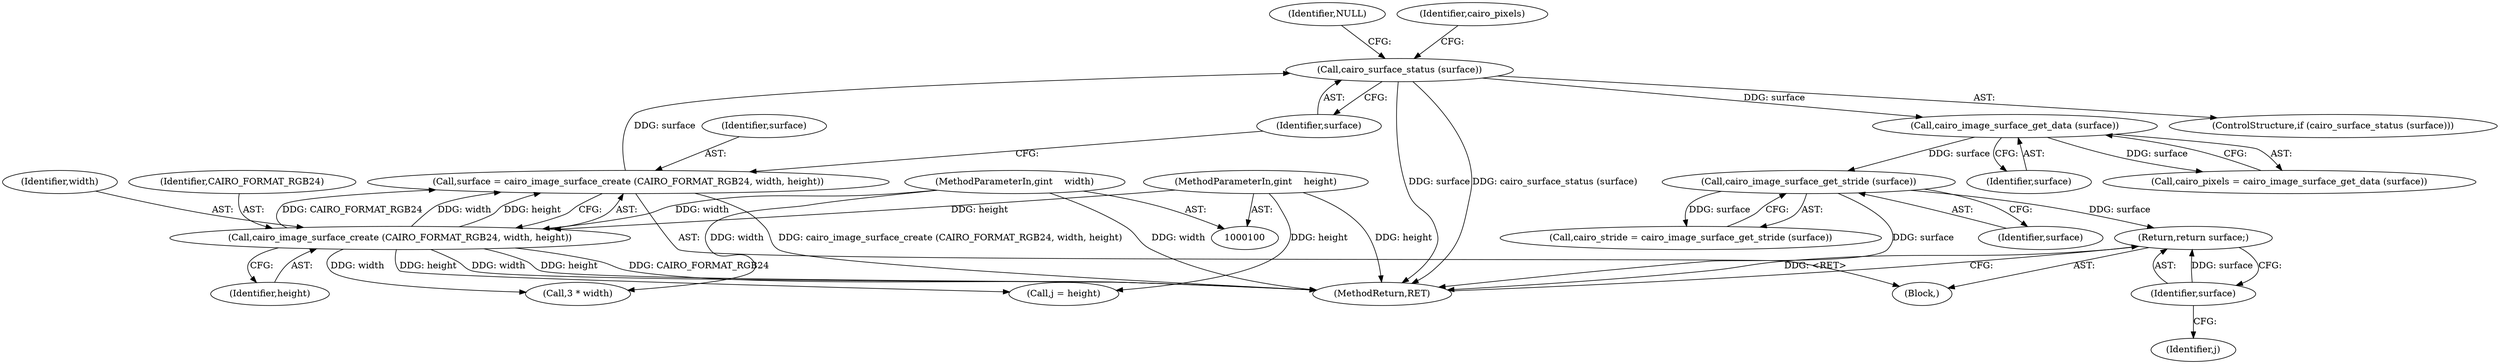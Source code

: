 digraph "0_poppler_c839b706092583f6b12ed3cc634bf5af34b7a2bb@pointer" {
"1000191" [label="(Return,return surface;)"];
"1000192" [label="(Identifier,surface)"];
"1000127" [label="(Call,cairo_image_surface_get_stride (surface))"];
"1000123" [label="(Call,cairo_image_surface_get_data (surface))"];
"1000117" [label="(Call,cairo_surface_status (surface))"];
"1000110" [label="(Call,surface = cairo_image_surface_create (CAIRO_FORMAT_RGB24, width, height))"];
"1000112" [label="(Call,cairo_image_surface_create (CAIRO_FORMAT_RGB24, width, height))"];
"1000102" [label="(MethodParameterIn,gint    width)"];
"1000103" [label="(MethodParameterIn,gint    height)"];
"1000116" [label="(ControlStructure,if (cairo_surface_status (surface)))"];
"1000130" [label="(Call,j = height)"];
"1000111" [label="(Identifier,surface)"];
"1000117" [label="(Call,cairo_surface_status (surface))"];
"1000125" [label="(Call,cairo_stride = cairo_image_surface_get_stride (surface))"];
"1000102" [label="(MethodParameterIn,gint    width)"];
"1000114" [label="(Identifier,width)"];
"1000120" [label="(Identifier,NULL)"];
"1000110" [label="(Call,surface = cairo_image_surface_create (CAIRO_FORMAT_RGB24, width, height))"];
"1000115" [label="(Identifier,height)"];
"1000127" [label="(Call,cairo_image_surface_get_stride (surface))"];
"1000124" [label="(Identifier,surface)"];
"1000133" [label="(Identifier,j)"];
"1000118" [label="(Identifier,surface)"];
"1000113" [label="(Identifier,CAIRO_FORMAT_RGB24)"];
"1000193" [label="(MethodReturn,RET)"];
"1000191" [label="(Return,return surface;)"];
"1000123" [label="(Call,cairo_image_surface_get_data (surface))"];
"1000150" [label="(Call,3 * width)"];
"1000112" [label="(Call,cairo_image_surface_create (CAIRO_FORMAT_RGB24, width, height))"];
"1000128" [label="(Identifier,surface)"];
"1000192" [label="(Identifier,surface)"];
"1000122" [label="(Identifier,cairo_pixels)"];
"1000103" [label="(MethodParameterIn,gint    height)"];
"1000105" [label="(Block,)"];
"1000121" [label="(Call,cairo_pixels = cairo_image_surface_get_data (surface))"];
"1000191" -> "1000105"  [label="AST: "];
"1000191" -> "1000192"  [label="CFG: "];
"1000192" -> "1000191"  [label="AST: "];
"1000193" -> "1000191"  [label="CFG: "];
"1000191" -> "1000193"  [label="DDG: <RET>"];
"1000192" -> "1000191"  [label="DDG: surface"];
"1000127" -> "1000191"  [label="DDG: surface"];
"1000192" -> "1000133"  [label="CFG: "];
"1000127" -> "1000125"  [label="AST: "];
"1000127" -> "1000128"  [label="CFG: "];
"1000128" -> "1000127"  [label="AST: "];
"1000125" -> "1000127"  [label="CFG: "];
"1000127" -> "1000193"  [label="DDG: surface"];
"1000127" -> "1000125"  [label="DDG: surface"];
"1000123" -> "1000127"  [label="DDG: surface"];
"1000123" -> "1000121"  [label="AST: "];
"1000123" -> "1000124"  [label="CFG: "];
"1000124" -> "1000123"  [label="AST: "];
"1000121" -> "1000123"  [label="CFG: "];
"1000123" -> "1000121"  [label="DDG: surface"];
"1000117" -> "1000123"  [label="DDG: surface"];
"1000117" -> "1000116"  [label="AST: "];
"1000117" -> "1000118"  [label="CFG: "];
"1000118" -> "1000117"  [label="AST: "];
"1000120" -> "1000117"  [label="CFG: "];
"1000122" -> "1000117"  [label="CFG: "];
"1000117" -> "1000193"  [label="DDG: surface"];
"1000117" -> "1000193"  [label="DDG: cairo_surface_status (surface)"];
"1000110" -> "1000117"  [label="DDG: surface"];
"1000110" -> "1000105"  [label="AST: "];
"1000110" -> "1000112"  [label="CFG: "];
"1000111" -> "1000110"  [label="AST: "];
"1000112" -> "1000110"  [label="AST: "];
"1000118" -> "1000110"  [label="CFG: "];
"1000110" -> "1000193"  [label="DDG: cairo_image_surface_create (CAIRO_FORMAT_RGB24, width, height)"];
"1000112" -> "1000110"  [label="DDG: CAIRO_FORMAT_RGB24"];
"1000112" -> "1000110"  [label="DDG: width"];
"1000112" -> "1000110"  [label="DDG: height"];
"1000112" -> "1000115"  [label="CFG: "];
"1000113" -> "1000112"  [label="AST: "];
"1000114" -> "1000112"  [label="AST: "];
"1000115" -> "1000112"  [label="AST: "];
"1000112" -> "1000193"  [label="DDG: width"];
"1000112" -> "1000193"  [label="DDG: height"];
"1000112" -> "1000193"  [label="DDG: CAIRO_FORMAT_RGB24"];
"1000102" -> "1000112"  [label="DDG: width"];
"1000103" -> "1000112"  [label="DDG: height"];
"1000112" -> "1000130"  [label="DDG: height"];
"1000112" -> "1000150"  [label="DDG: width"];
"1000102" -> "1000100"  [label="AST: "];
"1000102" -> "1000193"  [label="DDG: width"];
"1000102" -> "1000150"  [label="DDG: width"];
"1000103" -> "1000100"  [label="AST: "];
"1000103" -> "1000193"  [label="DDG: height"];
"1000103" -> "1000130"  [label="DDG: height"];
}
